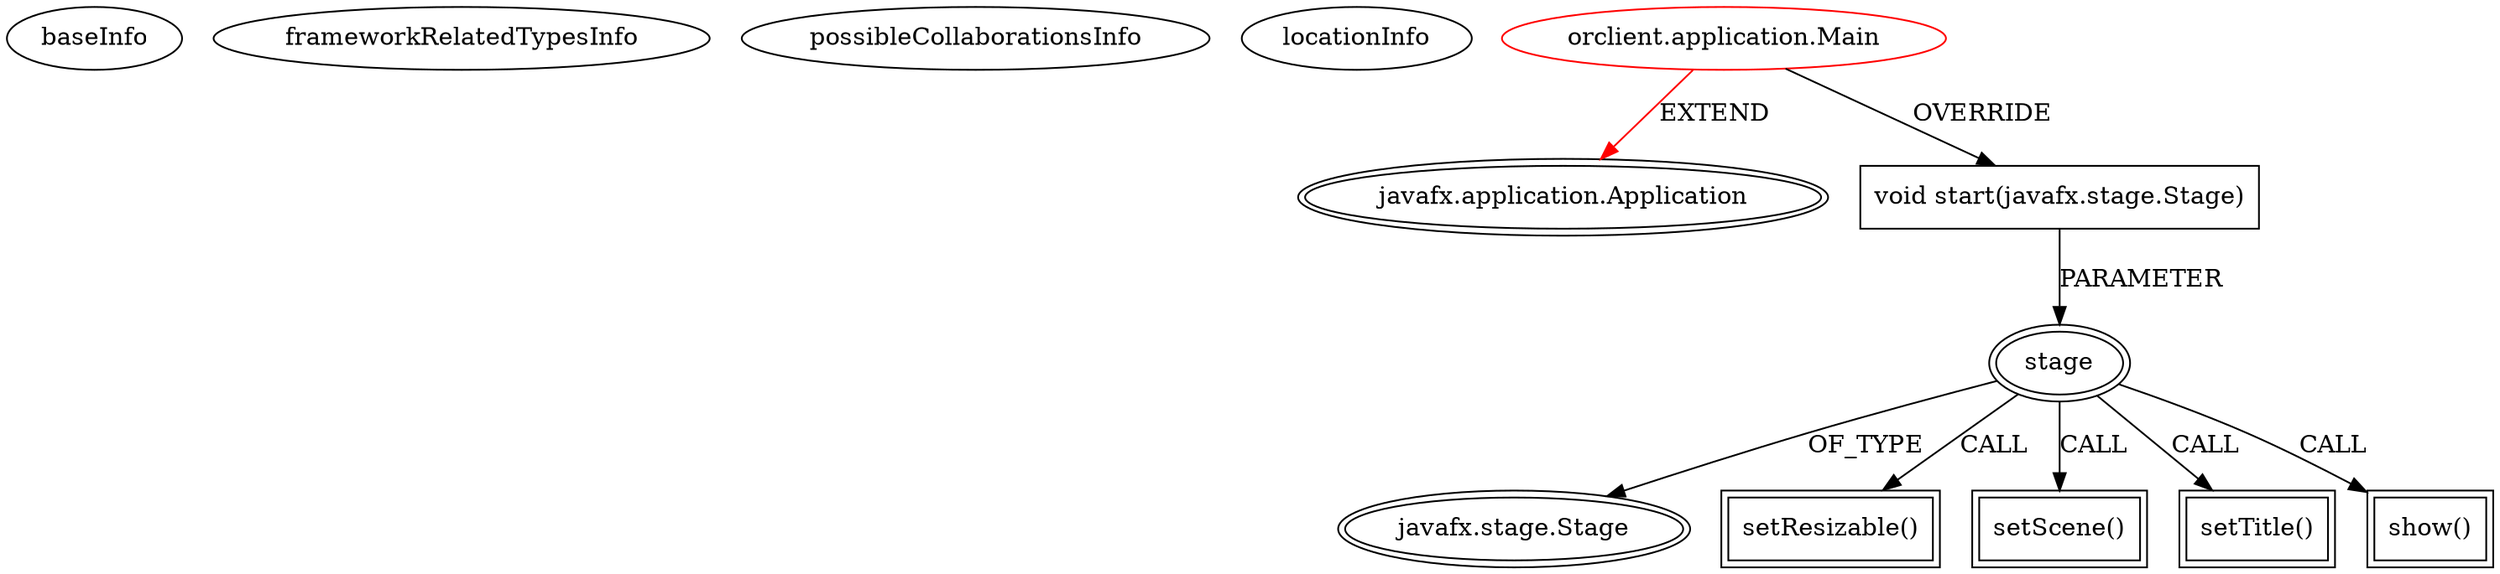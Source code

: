 digraph {
baseInfo[graphId=2606,category="extension_graph",isAnonymous=false,possibleRelation=false]
frameworkRelatedTypesInfo[0="javafx.application.Application"]
possibleCollaborationsInfo[]
locationInfo[projectName="egordon-btcoracle",filePath="/egordon-btcoracle/btcoracle-master/btcoracle/src/orclient/application/Main.java",contextSignature="Main",graphId="2606"]
0[label="orclient.application.Main",vertexType="ROOT_CLIENT_CLASS_DECLARATION",isFrameworkType=false,color=red]
1[label="javafx.application.Application",vertexType="FRAMEWORK_CLASS_TYPE",isFrameworkType=true,peripheries=2]
2[label="void start(javafx.stage.Stage)",vertexType="OVERRIDING_METHOD_DECLARATION",isFrameworkType=false,shape=box]
3[label="stage",vertexType="PARAMETER_DECLARATION",isFrameworkType=true,peripheries=2]
4[label="javafx.stage.Stage",vertexType="FRAMEWORK_CLASS_TYPE",isFrameworkType=true,peripheries=2]
6[label="setResizable()",vertexType="INSIDE_CALL",isFrameworkType=true,peripheries=2,shape=box]
8[label="setScene()",vertexType="INSIDE_CALL",isFrameworkType=true,peripheries=2,shape=box]
10[label="setTitle()",vertexType="INSIDE_CALL",isFrameworkType=true,peripheries=2,shape=box]
12[label="show()",vertexType="INSIDE_CALL",isFrameworkType=true,peripheries=2,shape=box]
0->1[label="EXTEND",color=red]
0->2[label="OVERRIDE"]
3->4[label="OF_TYPE"]
2->3[label="PARAMETER"]
3->6[label="CALL"]
3->8[label="CALL"]
3->10[label="CALL"]
3->12[label="CALL"]
}
